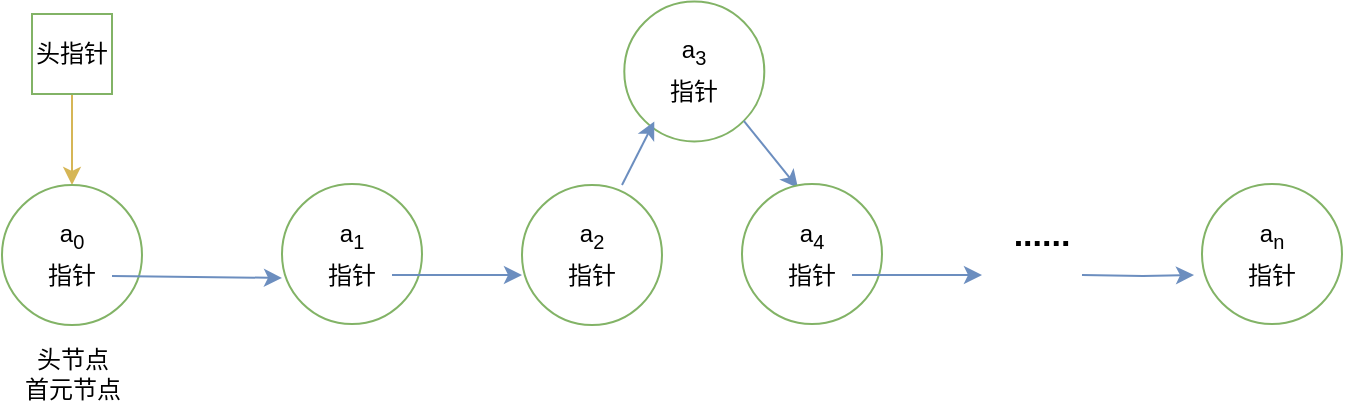 <mxfile version="12.4.2" type="device" pages="1"><diagram id="rPHYGtyrm41OmnkRvfWS" name="Page-1"><mxGraphModel dx="946" dy="585" grid="1" gridSize="10" guides="1" tooltips="1" connect="1" arrows="1" fold="1" page="1" pageScale="1" pageWidth="827" pageHeight="1169" math="0" shadow="0"><root><mxCell id="0"/><mxCell id="1" parent="0"/><mxCell id="dYC5XzZfoEqrGOdmeT7b-27" value="" style="ellipse;whiteSpace=wrap;html=1;aspect=fixed;fillColor=#FFFFFF;strokeColor=#82b366;" parent="1" vertex="1"><mxGeometry x="401.15" y="133.71" width="70" height="70" as="geometry"/></mxCell><mxCell id="dYC5XzZfoEqrGOdmeT7b-28" value="a&lt;sub&gt;3&lt;/sub&gt;" style="text;html=1;strokeColor=none;fillColor=none;align=center;verticalAlign=middle;whiteSpace=wrap;rounded=0;fontSize=12;" parent="1" vertex="1"><mxGeometry x="416.15" y="149.21" width="40" height="20" as="geometry"/></mxCell><mxCell id="dYC5XzZfoEqrGOdmeT7b-30" value="指针" style="text;html=1;strokeColor=none;fillColor=none;align=center;verticalAlign=middle;whiteSpace=wrap;rounded=0;fontSize=12;" parent="1" vertex="1"><mxGeometry x="416.15" y="169.21" width="40" height="20" as="geometry"/></mxCell><mxCell id="dYC5XzZfoEqrGOdmeT7b-33" value="" style="endArrow=classic;html=1;fillColor=#dae8fc;strokeColor=#6c8ebf;" parent="1" edge="1"><mxGeometry width="50" height="50" relative="1" as="geometry"><mxPoint x="400.0" y="225.505" as="sourcePoint"/><mxPoint x="416.15" y="193.71" as="targetPoint"/></mxGeometry></mxCell><mxCell id="dYC5XzZfoEqrGOdmeT7b-34" value="" style="endArrow=classic;html=1;exitX=1;exitY=1;exitDx=0;exitDy=0;entryX=0.4;entryY=0.029;entryDx=0;entryDy=0;entryPerimeter=0;fillColor=#dae8fc;strokeColor=#6c8ebf;" parent="1" source="dYC5XzZfoEqrGOdmeT7b-27" target="7NKwsf5SbXJVsPfDgR9A-12" edge="1"><mxGeometry width="50" height="50" relative="1" as="geometry"><mxPoint x="529.15" y="183.71" as="sourcePoint"/><mxPoint x="487.15" y="219.74" as="targetPoint"/></mxGeometry></mxCell><mxCell id="7NKwsf5SbXJVsPfDgR9A-1" value="" style="ellipse;whiteSpace=wrap;html=1;aspect=fixed;fillColor=#FFFFFF;strokeColor=#82b366;" vertex="1" parent="1"><mxGeometry x="230" y="225" width="70" height="70" as="geometry"/></mxCell><mxCell id="7NKwsf5SbXJVsPfDgR9A-2" style="edgeStyle=orthogonalEdgeStyle;rounded=0;orthogonalLoop=1;jettySize=auto;html=1;entryX=0.5;entryY=0;entryDx=0;entryDy=0;fillColor=#fff2cc;strokeColor=#d6b656;" edge="1" parent="1" source="7NKwsf5SbXJVsPfDgR9A-3" target="7NKwsf5SbXJVsPfDgR9A-20"><mxGeometry relative="1" as="geometry"/></mxCell><mxCell id="7NKwsf5SbXJVsPfDgR9A-3" value="头指针" style="rounded=0;whiteSpace=wrap;html=1;fillColor=#FFFFFF;strokeColor=#82b366;" vertex="1" parent="1"><mxGeometry x="105" y="140" width="40" height="40" as="geometry"/></mxCell><mxCell id="7NKwsf5SbXJVsPfDgR9A-4" value="......" style="text;html=1;strokeColor=none;fillColor=none;align=center;verticalAlign=middle;whiteSpace=wrap;rounded=0;fontSize=17;fontStyle=1" vertex="1" parent="1"><mxGeometry x="590" y="241" width="40" height="20" as="geometry"/></mxCell><mxCell id="7NKwsf5SbXJVsPfDgR9A-5" value="a&lt;sub&gt;1&lt;/sub&gt;" style="text;html=1;strokeColor=none;fillColor=none;align=center;verticalAlign=middle;whiteSpace=wrap;rounded=0;fontSize=12;" vertex="1" parent="1"><mxGeometry x="245" y="240.5" width="40" height="20" as="geometry"/></mxCell><mxCell id="7NKwsf5SbXJVsPfDgR9A-6" style="edgeStyle=orthogonalEdgeStyle;rounded=0;orthogonalLoop=1;jettySize=auto;html=1;entryX=0;entryY=0.643;entryDx=0;entryDy=0;entryPerimeter=0;fontSize=12;fillColor=#dae8fc;strokeColor=#6c8ebf;" edge="1" parent="1" source="7NKwsf5SbXJVsPfDgR9A-7" target="7NKwsf5SbXJVsPfDgR9A-8"><mxGeometry relative="1" as="geometry"/></mxCell><mxCell id="7NKwsf5SbXJVsPfDgR9A-7" value="指针" style="text;html=1;strokeColor=none;fillColor=none;align=center;verticalAlign=middle;whiteSpace=wrap;rounded=0;fontSize=12;" vertex="1" parent="1"><mxGeometry x="245" y="260.5" width="40" height="20" as="geometry"/></mxCell><mxCell id="7NKwsf5SbXJVsPfDgR9A-8" value="" style="ellipse;whiteSpace=wrap;html=1;aspect=fixed;fillColor=#FFFFFF;strokeColor=#82b366;" vertex="1" parent="1"><mxGeometry x="350" y="225.5" width="70" height="70" as="geometry"/></mxCell><mxCell id="7NKwsf5SbXJVsPfDgR9A-9" value="a&lt;sub&gt;2&lt;/sub&gt;" style="text;html=1;strokeColor=none;fillColor=none;align=center;verticalAlign=middle;whiteSpace=wrap;rounded=0;fontSize=12;" vertex="1" parent="1"><mxGeometry x="365" y="241" width="40" height="20" as="geometry"/></mxCell><mxCell id="7NKwsf5SbXJVsPfDgR9A-11" value="指针" style="text;html=1;strokeColor=none;fillColor=none;align=center;verticalAlign=middle;whiteSpace=wrap;rounded=0;fontSize=12;" vertex="1" parent="1"><mxGeometry x="365" y="261" width="40" height="20" as="geometry"/></mxCell><mxCell id="7NKwsf5SbXJVsPfDgR9A-12" value="" style="ellipse;whiteSpace=wrap;html=1;aspect=fixed;fillColor=#FFFFFF;strokeColor=#82b366;" vertex="1" parent="1"><mxGeometry x="460" y="225" width="70" height="70" as="geometry"/></mxCell><mxCell id="7NKwsf5SbXJVsPfDgR9A-13" value="a&lt;sub&gt;4&lt;/sub&gt;" style="text;html=1;strokeColor=none;fillColor=none;align=center;verticalAlign=middle;whiteSpace=wrap;rounded=0;fontSize=12;" vertex="1" parent="1"><mxGeometry x="475" y="240.5" width="40" height="20" as="geometry"/></mxCell><mxCell id="7NKwsf5SbXJVsPfDgR9A-14" style="edgeStyle=orthogonalEdgeStyle;rounded=0;orthogonalLoop=1;jettySize=auto;html=1;fontSize=12;fillColor=#dae8fc;strokeColor=#6c8ebf;" edge="1" parent="1" source="7NKwsf5SbXJVsPfDgR9A-15"><mxGeometry relative="1" as="geometry"><mxPoint x="580" y="270.5" as="targetPoint"/></mxGeometry></mxCell><mxCell id="7NKwsf5SbXJVsPfDgR9A-15" value="指针" style="text;html=1;strokeColor=none;fillColor=none;align=center;verticalAlign=middle;whiteSpace=wrap;rounded=0;fontSize=12;" vertex="1" parent="1"><mxGeometry x="475" y="260.5" width="40" height="20" as="geometry"/></mxCell><mxCell id="7NKwsf5SbXJVsPfDgR9A-16" value="" style="ellipse;whiteSpace=wrap;html=1;aspect=fixed;fillColor=#FFFFFF;strokeColor=#82b366;" vertex="1" parent="1"><mxGeometry x="690" y="225" width="70" height="70" as="geometry"/></mxCell><mxCell id="7NKwsf5SbXJVsPfDgR9A-17" value="a&lt;sub&gt;n&lt;/sub&gt;" style="text;html=1;strokeColor=none;fillColor=none;align=center;verticalAlign=middle;whiteSpace=wrap;rounded=0;fontSize=12;" vertex="1" parent="1"><mxGeometry x="705" y="240.5" width="40" height="20" as="geometry"/></mxCell><mxCell id="7NKwsf5SbXJVsPfDgR9A-18" value="指针" style="text;html=1;strokeColor=none;fillColor=none;align=center;verticalAlign=middle;whiteSpace=wrap;rounded=0;fontSize=12;" vertex="1" parent="1"><mxGeometry x="705" y="260.5" width="40" height="20" as="geometry"/></mxCell><mxCell id="7NKwsf5SbXJVsPfDgR9A-19" style="edgeStyle=orthogonalEdgeStyle;rounded=0;orthogonalLoop=1;jettySize=auto;html=1;fontSize=12;fillColor=#dae8fc;strokeColor=#6c8ebf;entryX=-0.057;entryY=0.65;entryDx=0;entryDy=0;entryPerimeter=0;" edge="1" parent="1" target="7NKwsf5SbXJVsPfDgR9A-16"><mxGeometry relative="1" as="geometry"><mxPoint x="590" y="280.5" as="targetPoint"/><mxPoint x="630" y="270.5" as="sourcePoint"/></mxGeometry></mxCell><mxCell id="7NKwsf5SbXJVsPfDgR9A-20" value="" style="ellipse;whiteSpace=wrap;html=1;aspect=fixed;fillColor=#FFFFFF;strokeColor=#82b366;" vertex="1" parent="1"><mxGeometry x="90" y="225.5" width="70" height="70" as="geometry"/></mxCell><mxCell id="7NKwsf5SbXJVsPfDgR9A-21" value="a&lt;sub&gt;0&lt;/sub&gt;" style="text;html=1;strokeColor=none;fillColor=none;align=center;verticalAlign=middle;whiteSpace=wrap;rounded=0;fontSize=12;" vertex="1" parent="1"><mxGeometry x="105" y="241" width="40" height="20" as="geometry"/></mxCell><mxCell id="7NKwsf5SbXJVsPfDgR9A-22" value="指针" style="text;html=1;strokeColor=none;fillColor=none;align=center;verticalAlign=middle;whiteSpace=wrap;rounded=0;fontSize=12;" vertex="1" parent="1"><mxGeometry x="105" y="261" width="40" height="20" as="geometry"/></mxCell><mxCell id="7NKwsf5SbXJVsPfDgR9A-23" value="头节点&lt;br&gt;首元节点" style="text;html=1;strokeColor=none;fillColor=none;align=center;verticalAlign=middle;whiteSpace=wrap;rounded=0;fontSize=12;fontStyle=0" vertex="1" parent="1"><mxGeometry x="97.5" y="310" width="55" height="20" as="geometry"/></mxCell><mxCell id="7NKwsf5SbXJVsPfDgR9A-24" value="" style="endArrow=classic;html=1;exitX=1;exitY=0.5;exitDx=0;exitDy=0;entryX=0;entryY=0.671;entryDx=0;entryDy=0;entryPerimeter=0;fillColor=#dae8fc;strokeColor=#6c8ebf;" edge="1" parent="1" source="7NKwsf5SbXJVsPfDgR9A-22" target="7NKwsf5SbXJVsPfDgR9A-1"><mxGeometry width="50" height="50" relative="1" as="geometry"><mxPoint x="180" y="370" as="sourcePoint"/><mxPoint x="230" y="320" as="targetPoint"/></mxGeometry></mxCell></root></mxGraphModel></diagram></mxfile>